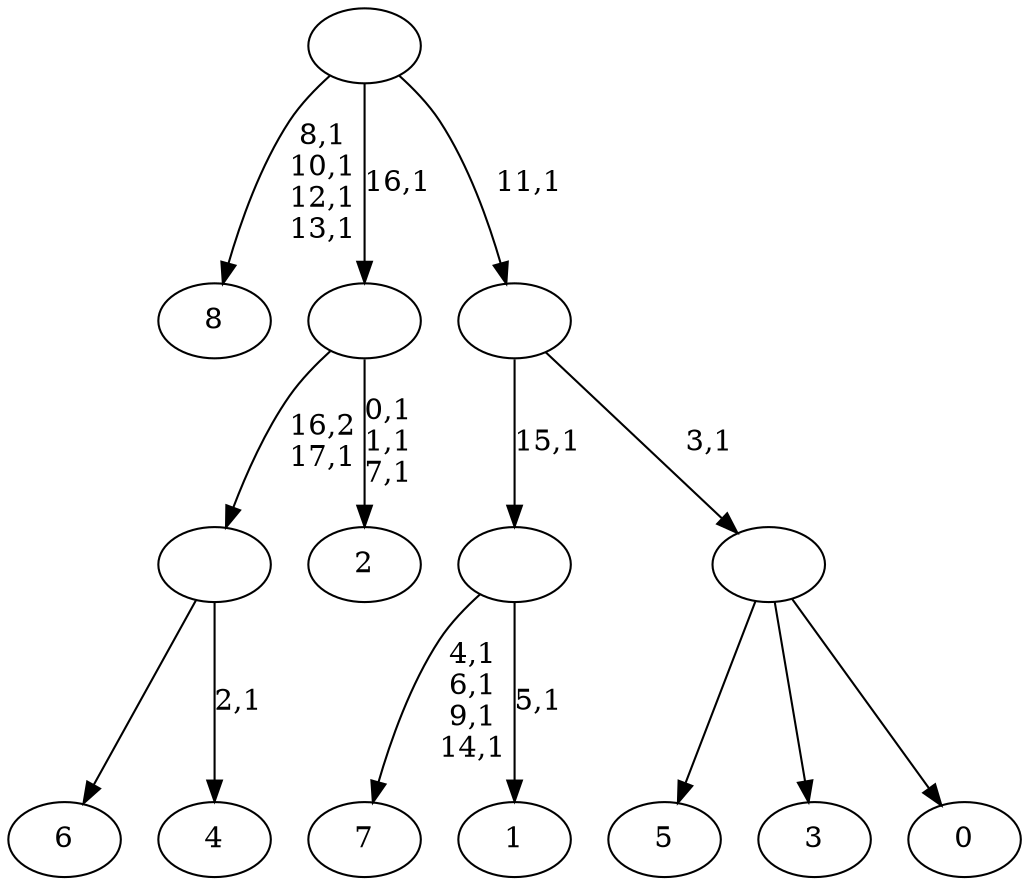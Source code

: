 digraph T {
	27 [label="8"]
	22 [label="7"]
	17 [label="6"]
	16 [label="5"]
	15 [label="4"]
	13 [label=""]
	12 [label="3"]
	11 [label="2"]
	7 [label=""]
	6 [label="1"]
	4 [label=""]
	3 [label="0"]
	2 [label=""]
	1 [label=""]
	0 [label=""]
	13 -> 15 [label="2,1"]
	13 -> 17 [label=""]
	7 -> 11 [label="0,1\n1,1\n7,1"]
	7 -> 13 [label="16,2\n17,1"]
	4 -> 6 [label="5,1"]
	4 -> 22 [label="4,1\n6,1\n9,1\n14,1"]
	2 -> 16 [label=""]
	2 -> 12 [label=""]
	2 -> 3 [label=""]
	1 -> 4 [label="15,1"]
	1 -> 2 [label="3,1"]
	0 -> 27 [label="8,1\n10,1\n12,1\n13,1"]
	0 -> 7 [label="16,1"]
	0 -> 1 [label="11,1"]
}
